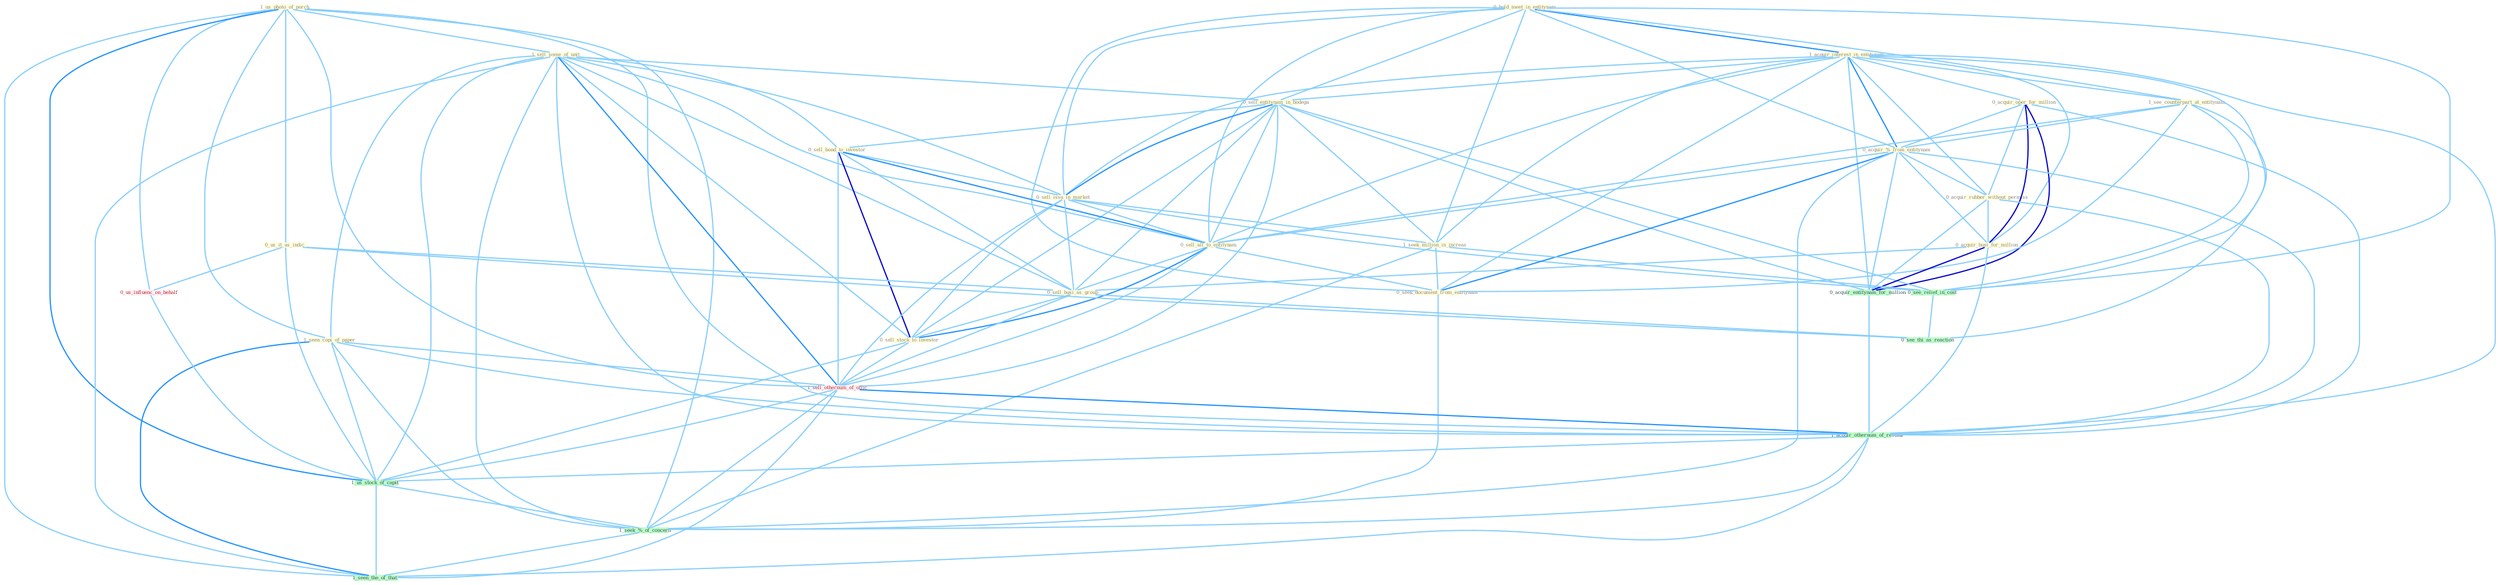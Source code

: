 Graph G{ 
    node
    [shape=polygon,style=filled,width=.5,height=.06,color="#BDFCC9",fixedsize=true,fontsize=4,
    fontcolor="#2f4f4f"];
    {node
    [color="#ffffe0", fontcolor="#8b7d6b"] "1_us_photo_of_porch " "1_sell_some_of_unit " "0_hold_meet_in_entitynam " "1_acquir_interest_in_entitynam " "0_acquir_oper_for_million " "0_sell_entitynam_in_bodega " "0_sell_bond_to_investor " "1_see_counterpart_at_entitynam " "0_sell_issu_in_market " "0_acquir_%_from_entitynam " "0_acquir_rubber_without_permiss " "1_seen_copi_of_paper " "0_acquir_busi_for_million " "0_sell_all_to_entitynam " "1_seek_million_in_increas " "0_us_it_as_indic " "0_sell_busi_as_group " "0_seek_document_from_entitynam " "0_sell_stock_to_investor "}
{node [color="#fff0f5", fontcolor="#b22222"] "1_sell_othernum_of_offic " "0_us_influenc_on_behalf "}
edge [color="#B0E2FF"];

	"1_us_photo_of_porch " -- "1_sell_some_of_unit " [w="1", color="#87cefa" ];
	"1_us_photo_of_porch " -- "1_seen_copi_of_paper " [w="1", color="#87cefa" ];
	"1_us_photo_of_porch " -- "0_us_it_as_indic " [w="1", color="#87cefa" ];
	"1_us_photo_of_porch " -- "1_sell_othernum_of_offic " [w="1", color="#87cefa" ];
	"1_us_photo_of_porch " -- "0_us_influenc_on_behalf " [w="1", color="#87cefa" ];
	"1_us_photo_of_porch " -- "1_acquir_othernum_of_restaur " [w="1", color="#87cefa" ];
	"1_us_photo_of_porch " -- "1_us_stock_of_capit " [w="2", color="#1e90ff" , len=0.8];
	"1_us_photo_of_porch " -- "1_seek_%_of_concern " [w="1", color="#87cefa" ];
	"1_us_photo_of_porch " -- "1_seen_the_of_that " [w="1", color="#87cefa" ];
	"1_sell_some_of_unit " -- "0_sell_entitynam_in_bodega " [w="1", color="#87cefa" ];
	"1_sell_some_of_unit " -- "0_sell_bond_to_investor " [w="1", color="#87cefa" ];
	"1_sell_some_of_unit " -- "0_sell_issu_in_market " [w="1", color="#87cefa" ];
	"1_sell_some_of_unit " -- "1_seen_copi_of_paper " [w="1", color="#87cefa" ];
	"1_sell_some_of_unit " -- "0_sell_all_to_entitynam " [w="1", color="#87cefa" ];
	"1_sell_some_of_unit " -- "0_sell_busi_as_group " [w="1", color="#87cefa" ];
	"1_sell_some_of_unit " -- "0_sell_stock_to_investor " [w="1", color="#87cefa" ];
	"1_sell_some_of_unit " -- "1_sell_othernum_of_offic " [w="2", color="#1e90ff" , len=0.8];
	"1_sell_some_of_unit " -- "1_acquir_othernum_of_restaur " [w="1", color="#87cefa" ];
	"1_sell_some_of_unit " -- "1_us_stock_of_capit " [w="1", color="#87cefa" ];
	"1_sell_some_of_unit " -- "1_seek_%_of_concern " [w="1", color="#87cefa" ];
	"1_sell_some_of_unit " -- "1_seen_the_of_that " [w="1", color="#87cefa" ];
	"0_hold_meet_in_entitynam " -- "1_acquir_interest_in_entitynam " [w="2", color="#1e90ff" , len=0.8];
	"0_hold_meet_in_entitynam " -- "0_sell_entitynam_in_bodega " [w="1", color="#87cefa" ];
	"0_hold_meet_in_entitynam " -- "1_see_counterpart_at_entitynam " [w="1", color="#87cefa" ];
	"0_hold_meet_in_entitynam " -- "0_sell_issu_in_market " [w="1", color="#87cefa" ];
	"0_hold_meet_in_entitynam " -- "0_acquir_%_from_entitynam " [w="1", color="#87cefa" ];
	"0_hold_meet_in_entitynam " -- "0_sell_all_to_entitynam " [w="1", color="#87cefa" ];
	"0_hold_meet_in_entitynam " -- "1_seek_million_in_increas " [w="1", color="#87cefa" ];
	"0_hold_meet_in_entitynam " -- "0_seek_document_from_entitynam " [w="1", color="#87cefa" ];
	"0_hold_meet_in_entitynam " -- "0_see_relief_in_cost " [w="1", color="#87cefa" ];
	"1_acquir_interest_in_entitynam " -- "0_acquir_oper_for_million " [w="1", color="#87cefa" ];
	"1_acquir_interest_in_entitynam " -- "0_sell_entitynam_in_bodega " [w="1", color="#87cefa" ];
	"1_acquir_interest_in_entitynam " -- "1_see_counterpart_at_entitynam " [w="1", color="#87cefa" ];
	"1_acquir_interest_in_entitynam " -- "0_sell_issu_in_market " [w="1", color="#87cefa" ];
	"1_acquir_interest_in_entitynam " -- "0_acquir_%_from_entitynam " [w="2", color="#1e90ff" , len=0.8];
	"1_acquir_interest_in_entitynam " -- "0_acquir_rubber_without_permiss " [w="1", color="#87cefa" ];
	"1_acquir_interest_in_entitynam " -- "0_acquir_busi_for_million " [w="1", color="#87cefa" ];
	"1_acquir_interest_in_entitynam " -- "0_sell_all_to_entitynam " [w="1", color="#87cefa" ];
	"1_acquir_interest_in_entitynam " -- "1_seek_million_in_increas " [w="1", color="#87cefa" ];
	"1_acquir_interest_in_entitynam " -- "0_seek_document_from_entitynam " [w="1", color="#87cefa" ];
	"1_acquir_interest_in_entitynam " -- "0_acquir_entitynam_for_million " [w="1", color="#87cefa" ];
	"1_acquir_interest_in_entitynam " -- "0_see_relief_in_cost " [w="1", color="#87cefa" ];
	"1_acquir_interest_in_entitynam " -- "1_acquir_othernum_of_restaur " [w="1", color="#87cefa" ];
	"0_acquir_oper_for_million " -- "0_acquir_%_from_entitynam " [w="1", color="#87cefa" ];
	"0_acquir_oper_for_million " -- "0_acquir_rubber_without_permiss " [w="1", color="#87cefa" ];
	"0_acquir_oper_for_million " -- "0_acquir_busi_for_million " [w="3", color="#0000cd" , len=0.6];
	"0_acquir_oper_for_million " -- "0_acquir_entitynam_for_million " [w="3", color="#0000cd" , len=0.6];
	"0_acquir_oper_for_million " -- "1_acquir_othernum_of_restaur " [w="1", color="#87cefa" ];
	"0_sell_entitynam_in_bodega " -- "0_sell_bond_to_investor " [w="1", color="#87cefa" ];
	"0_sell_entitynam_in_bodega " -- "0_sell_issu_in_market " [w="2", color="#1e90ff" , len=0.8];
	"0_sell_entitynam_in_bodega " -- "0_sell_all_to_entitynam " [w="1", color="#87cefa" ];
	"0_sell_entitynam_in_bodega " -- "1_seek_million_in_increas " [w="1", color="#87cefa" ];
	"0_sell_entitynam_in_bodega " -- "0_sell_busi_as_group " [w="1", color="#87cefa" ];
	"0_sell_entitynam_in_bodega " -- "0_sell_stock_to_investor " [w="1", color="#87cefa" ];
	"0_sell_entitynam_in_bodega " -- "0_acquir_entitynam_for_million " [w="1", color="#87cefa" ];
	"0_sell_entitynam_in_bodega " -- "1_sell_othernum_of_offic " [w="1", color="#87cefa" ];
	"0_sell_entitynam_in_bodega " -- "0_see_relief_in_cost " [w="1", color="#87cefa" ];
	"0_sell_bond_to_investor " -- "0_sell_issu_in_market " [w="1", color="#87cefa" ];
	"0_sell_bond_to_investor " -- "0_sell_all_to_entitynam " [w="2", color="#1e90ff" , len=0.8];
	"0_sell_bond_to_investor " -- "0_sell_busi_as_group " [w="1", color="#87cefa" ];
	"0_sell_bond_to_investor " -- "0_sell_stock_to_investor " [w="3", color="#0000cd" , len=0.6];
	"0_sell_bond_to_investor " -- "1_sell_othernum_of_offic " [w="1", color="#87cefa" ];
	"1_see_counterpart_at_entitynam " -- "0_acquir_%_from_entitynam " [w="1", color="#87cefa" ];
	"1_see_counterpart_at_entitynam " -- "0_sell_all_to_entitynam " [w="1", color="#87cefa" ];
	"1_see_counterpart_at_entitynam " -- "0_seek_document_from_entitynam " [w="1", color="#87cefa" ];
	"1_see_counterpart_at_entitynam " -- "0_see_relief_in_cost " [w="1", color="#87cefa" ];
	"1_see_counterpart_at_entitynam " -- "0_see_thi_as_reaction " [w="1", color="#87cefa" ];
	"0_sell_issu_in_market " -- "0_sell_all_to_entitynam " [w="1", color="#87cefa" ];
	"0_sell_issu_in_market " -- "1_seek_million_in_increas " [w="1", color="#87cefa" ];
	"0_sell_issu_in_market " -- "0_sell_busi_as_group " [w="1", color="#87cefa" ];
	"0_sell_issu_in_market " -- "0_sell_stock_to_investor " [w="1", color="#87cefa" ];
	"0_sell_issu_in_market " -- "1_sell_othernum_of_offic " [w="1", color="#87cefa" ];
	"0_sell_issu_in_market " -- "0_see_relief_in_cost " [w="1", color="#87cefa" ];
	"0_acquir_%_from_entitynam " -- "0_acquir_rubber_without_permiss " [w="1", color="#87cefa" ];
	"0_acquir_%_from_entitynam " -- "0_acquir_busi_for_million " [w="1", color="#87cefa" ];
	"0_acquir_%_from_entitynam " -- "0_sell_all_to_entitynam " [w="1", color="#87cefa" ];
	"0_acquir_%_from_entitynam " -- "0_seek_document_from_entitynam " [w="2", color="#1e90ff" , len=0.8];
	"0_acquir_%_from_entitynam " -- "0_acquir_entitynam_for_million " [w="1", color="#87cefa" ];
	"0_acquir_%_from_entitynam " -- "1_acquir_othernum_of_restaur " [w="1", color="#87cefa" ];
	"0_acquir_%_from_entitynam " -- "1_seek_%_of_concern " [w="1", color="#87cefa" ];
	"0_acquir_rubber_without_permiss " -- "0_acquir_busi_for_million " [w="1", color="#87cefa" ];
	"0_acquir_rubber_without_permiss " -- "0_acquir_entitynam_for_million " [w="1", color="#87cefa" ];
	"0_acquir_rubber_without_permiss " -- "1_acquir_othernum_of_restaur " [w="1", color="#87cefa" ];
	"1_seen_copi_of_paper " -- "1_sell_othernum_of_offic " [w="1", color="#87cefa" ];
	"1_seen_copi_of_paper " -- "1_acquir_othernum_of_restaur " [w="1", color="#87cefa" ];
	"1_seen_copi_of_paper " -- "1_us_stock_of_capit " [w="1", color="#87cefa" ];
	"1_seen_copi_of_paper " -- "1_seek_%_of_concern " [w="1", color="#87cefa" ];
	"1_seen_copi_of_paper " -- "1_seen_the_of_that " [w="2", color="#1e90ff" , len=0.8];
	"0_acquir_busi_for_million " -- "0_sell_busi_as_group " [w="1", color="#87cefa" ];
	"0_acquir_busi_for_million " -- "0_acquir_entitynam_for_million " [w="3", color="#0000cd" , len=0.6];
	"0_acquir_busi_for_million " -- "1_acquir_othernum_of_restaur " [w="1", color="#87cefa" ];
	"0_sell_all_to_entitynam " -- "0_sell_busi_as_group " [w="1", color="#87cefa" ];
	"0_sell_all_to_entitynam " -- "0_seek_document_from_entitynam " [w="1", color="#87cefa" ];
	"0_sell_all_to_entitynam " -- "0_sell_stock_to_investor " [w="2", color="#1e90ff" , len=0.8];
	"0_sell_all_to_entitynam " -- "1_sell_othernum_of_offic " [w="1", color="#87cefa" ];
	"1_seek_million_in_increas " -- "0_seek_document_from_entitynam " [w="1", color="#87cefa" ];
	"1_seek_million_in_increas " -- "0_see_relief_in_cost " [w="1", color="#87cefa" ];
	"1_seek_million_in_increas " -- "1_seek_%_of_concern " [w="1", color="#87cefa" ];
	"0_us_it_as_indic " -- "0_sell_busi_as_group " [w="1", color="#87cefa" ];
	"0_us_it_as_indic " -- "0_us_influenc_on_behalf " [w="1", color="#87cefa" ];
	"0_us_it_as_indic " -- "0_see_thi_as_reaction " [w="1", color="#87cefa" ];
	"0_us_it_as_indic " -- "1_us_stock_of_capit " [w="1", color="#87cefa" ];
	"0_sell_busi_as_group " -- "0_sell_stock_to_investor " [w="1", color="#87cefa" ];
	"0_sell_busi_as_group " -- "1_sell_othernum_of_offic " [w="1", color="#87cefa" ];
	"0_sell_busi_as_group " -- "0_see_thi_as_reaction " [w="1", color="#87cefa" ];
	"0_seek_document_from_entitynam " -- "1_seek_%_of_concern " [w="1", color="#87cefa" ];
	"0_sell_stock_to_investor " -- "1_sell_othernum_of_offic " [w="1", color="#87cefa" ];
	"0_sell_stock_to_investor " -- "1_us_stock_of_capit " [w="1", color="#87cefa" ];
	"0_acquir_entitynam_for_million " -- "1_acquir_othernum_of_restaur " [w="1", color="#87cefa" ];
	"1_sell_othernum_of_offic " -- "1_acquir_othernum_of_restaur " [w="2", color="#1e90ff" , len=0.8];
	"1_sell_othernum_of_offic " -- "1_us_stock_of_capit " [w="1", color="#87cefa" ];
	"1_sell_othernum_of_offic " -- "1_seek_%_of_concern " [w="1", color="#87cefa" ];
	"1_sell_othernum_of_offic " -- "1_seen_the_of_that " [w="1", color="#87cefa" ];
	"0_us_influenc_on_behalf " -- "1_us_stock_of_capit " [w="1", color="#87cefa" ];
	"0_see_relief_in_cost " -- "0_see_thi_as_reaction " [w="1", color="#87cefa" ];
	"1_acquir_othernum_of_restaur " -- "1_us_stock_of_capit " [w="1", color="#87cefa" ];
	"1_acquir_othernum_of_restaur " -- "1_seek_%_of_concern " [w="1", color="#87cefa" ];
	"1_acquir_othernum_of_restaur " -- "1_seen_the_of_that " [w="1", color="#87cefa" ];
	"1_us_stock_of_capit " -- "1_seek_%_of_concern " [w="1", color="#87cefa" ];
	"1_us_stock_of_capit " -- "1_seen_the_of_that " [w="1", color="#87cefa" ];
	"1_seek_%_of_concern " -- "1_seen_the_of_that " [w="1", color="#87cefa" ];
}